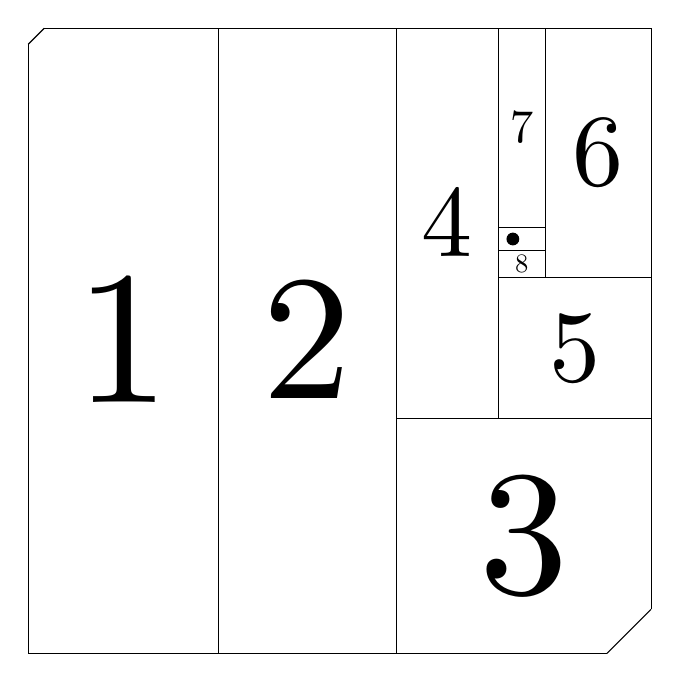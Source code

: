 \begin{tikzpicture}
    \draw (-3.938,-3.974) -- (3.412,-3.974);
    \draw (3.412,-3.974) -- (3.972,-3.414);
    \draw (3.972,-3.414) -- (3.972,3.966);
    \draw (3.972,3.966) -- (-3.734,3.966);
    \draw (-3.734,3.966) -- (-3.938,3.762);
    \draw (-3.938,3.762) -- (-3.938,-3.974);
    \node[anchor=center] at (-2.732, -0.004) {
        \resizebox{1.207cm}{!}{1}
    };
    \draw (-1.525,-3.974) -- (-1.525,3.966);
    \node[anchor=center] at (-0.395, -0.004) {
        \resizebox{1.13cm}{!}{2}
    };
    \draw (0.735,-3.974) -- (0.735,3.966);
    \node[anchor=center] at (2.353, -2.485) {
        \resizebox{1.13cm}{!}{3}
    };
    \draw (0.735,-0.996) -- (3.972,-0.996);
    \node[anchor=center] at (1.383, 1.485) {
        \resizebox{0.648cm}{!}{4}
    };
    \draw (2.031,-0.996) -- (2.031,3.966);
    \node[anchor=center] at (3.001, -0.098) {
        \resizebox{0.648cm}{!}{5}
    };
    \draw (2.031,0.801) -- (3.972,0.801);
    \node[anchor=center] at (3.299, 2.384) {
        \resizebox{0.648cm}{!}{6}
    };
    \draw (2.627,0.801) -- (2.627,3.966);
    \node[anchor=center] at (2.329, 2.702) {
        \resizebox{0.298cm}{!}{7}
    };
    \draw (2.627,1.437) -- (2.031,1.437);
    \node[anchor=center] at (2.329, 0.97) {
        \resizebox{0.169cm}{!}{8}
    };
    \draw (2.031,1.14) -- (2.627,1.14);
    \filldraw (2.217,1.289) circle (0.074cm);
\end{tikzpicture}
